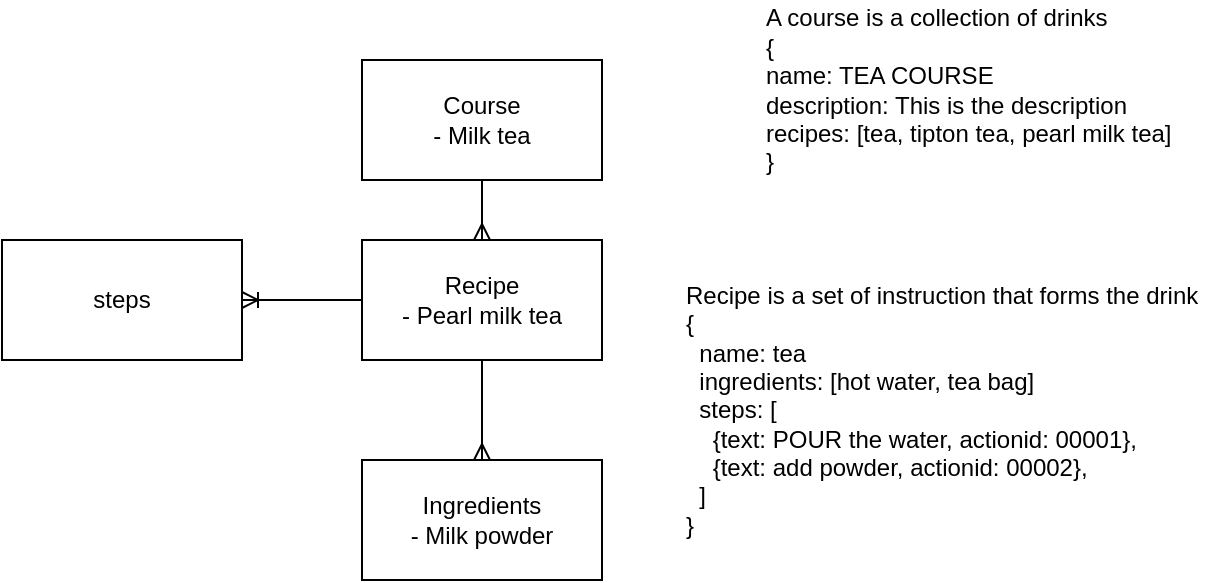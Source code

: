 <mxfile version="14.5.3" type="device"><diagram id="EtWcj1p325kUwrN_UKTN" name="Page-1"><mxGraphModel dx="1396" dy="318" grid="1" gridSize="10" guides="1" tooltips="1" connect="1" arrows="1" fold="1" page="1" pageScale="1" pageWidth="827" pageHeight="1169" math="0" shadow="0"><root><mxCell id="0"/><mxCell id="1" parent="0"/><mxCell id="rFDsH0NmdpzG_72P7qE3-4" style="edgeStyle=orthogonalEdgeStyle;rounded=0;orthogonalLoop=1;jettySize=auto;html=1;endArrow=ERmany;endFill=0;" edge="1" parent="1" source="rFDsH0NmdpzG_72P7qE3-1" target="rFDsH0NmdpzG_72P7qE3-2"><mxGeometry relative="1" as="geometry"/></mxCell><mxCell id="rFDsH0NmdpzG_72P7qE3-1" value="Course&lt;br&gt;- Milk tea" style="rounded=0;whiteSpace=wrap;html=1;" vertex="1" parent="1"><mxGeometry x="80" y="260" width="120" height="60" as="geometry"/></mxCell><mxCell id="rFDsH0NmdpzG_72P7qE3-5" style="edgeStyle=orthogonalEdgeStyle;rounded=0;orthogonalLoop=1;jettySize=auto;html=1;entryX=0.5;entryY=0;entryDx=0;entryDy=0;endArrow=ERmany;endFill=0;startArrow=none;startFill=0;" edge="1" parent="1" source="rFDsH0NmdpzG_72P7qE3-2" target="rFDsH0NmdpzG_72P7qE3-3"><mxGeometry relative="1" as="geometry"/></mxCell><mxCell id="rFDsH0NmdpzG_72P7qE3-13" style="edgeStyle=orthogonalEdgeStyle;rounded=0;orthogonalLoop=1;jettySize=auto;html=1;entryX=1;entryY=0.5;entryDx=0;entryDy=0;startArrow=none;startFill=0;endArrow=ERoneToMany;endFill=0;" edge="1" parent="1" source="rFDsH0NmdpzG_72P7qE3-2" target="rFDsH0NmdpzG_72P7qE3-6"><mxGeometry relative="1" as="geometry"/></mxCell><mxCell id="rFDsH0NmdpzG_72P7qE3-2" value="Recipe&lt;br&gt;- Pearl milk tea" style="rounded=0;whiteSpace=wrap;html=1;" vertex="1" parent="1"><mxGeometry x="80" y="350" width="120" height="60" as="geometry"/></mxCell><mxCell id="rFDsH0NmdpzG_72P7qE3-3" value="Ingredients&lt;br&gt;- Milk powder" style="rounded=0;whiteSpace=wrap;html=1;" vertex="1" parent="1"><mxGeometry x="80" y="460" width="120" height="60" as="geometry"/></mxCell><mxCell id="rFDsH0NmdpzG_72P7qE3-6" value="steps" style="rounded=0;whiteSpace=wrap;html=1;" vertex="1" parent="1"><mxGeometry x="-100" y="350" width="120" height="60" as="geometry"/></mxCell><mxCell id="rFDsH0NmdpzG_72P7qE3-8" value="A course is a collection of drinks&lt;br&gt;{&lt;br&gt;name: TEA COURSE&lt;br&gt;description: This is the description&lt;br&gt;recipes: [tea, tipton tea, pearl milk tea]&lt;br&gt;}" style="text;html=1;align=left;verticalAlign=middle;resizable=0;points=[];autosize=1;" vertex="1" parent="1"><mxGeometry x="280" y="230" width="220" height="90" as="geometry"/></mxCell><mxCell id="rFDsH0NmdpzG_72P7qE3-14" value="Recipe is a set of instruction that forms the drink&lt;br&gt;{&lt;br&gt;&amp;nbsp; name: tea&lt;br&gt;&amp;nbsp; ingredients: [hot water, tea bag]&lt;br&gt;&amp;nbsp; steps: [&lt;br&gt;&amp;nbsp; &amp;nbsp; {text: POUR the water, actionid: 00001},&lt;br&gt;&amp;nbsp; &amp;nbsp; {text: add powder, actionid: 00002},&lt;br&gt;&amp;nbsp; ]&lt;br&gt;}" style="text;html=1;align=left;verticalAlign=middle;resizable=0;points=[];autosize=1;" vertex="1" parent="1"><mxGeometry x="240" y="370" width="270" height="130" as="geometry"/></mxCell></root></mxGraphModel></diagram></mxfile>